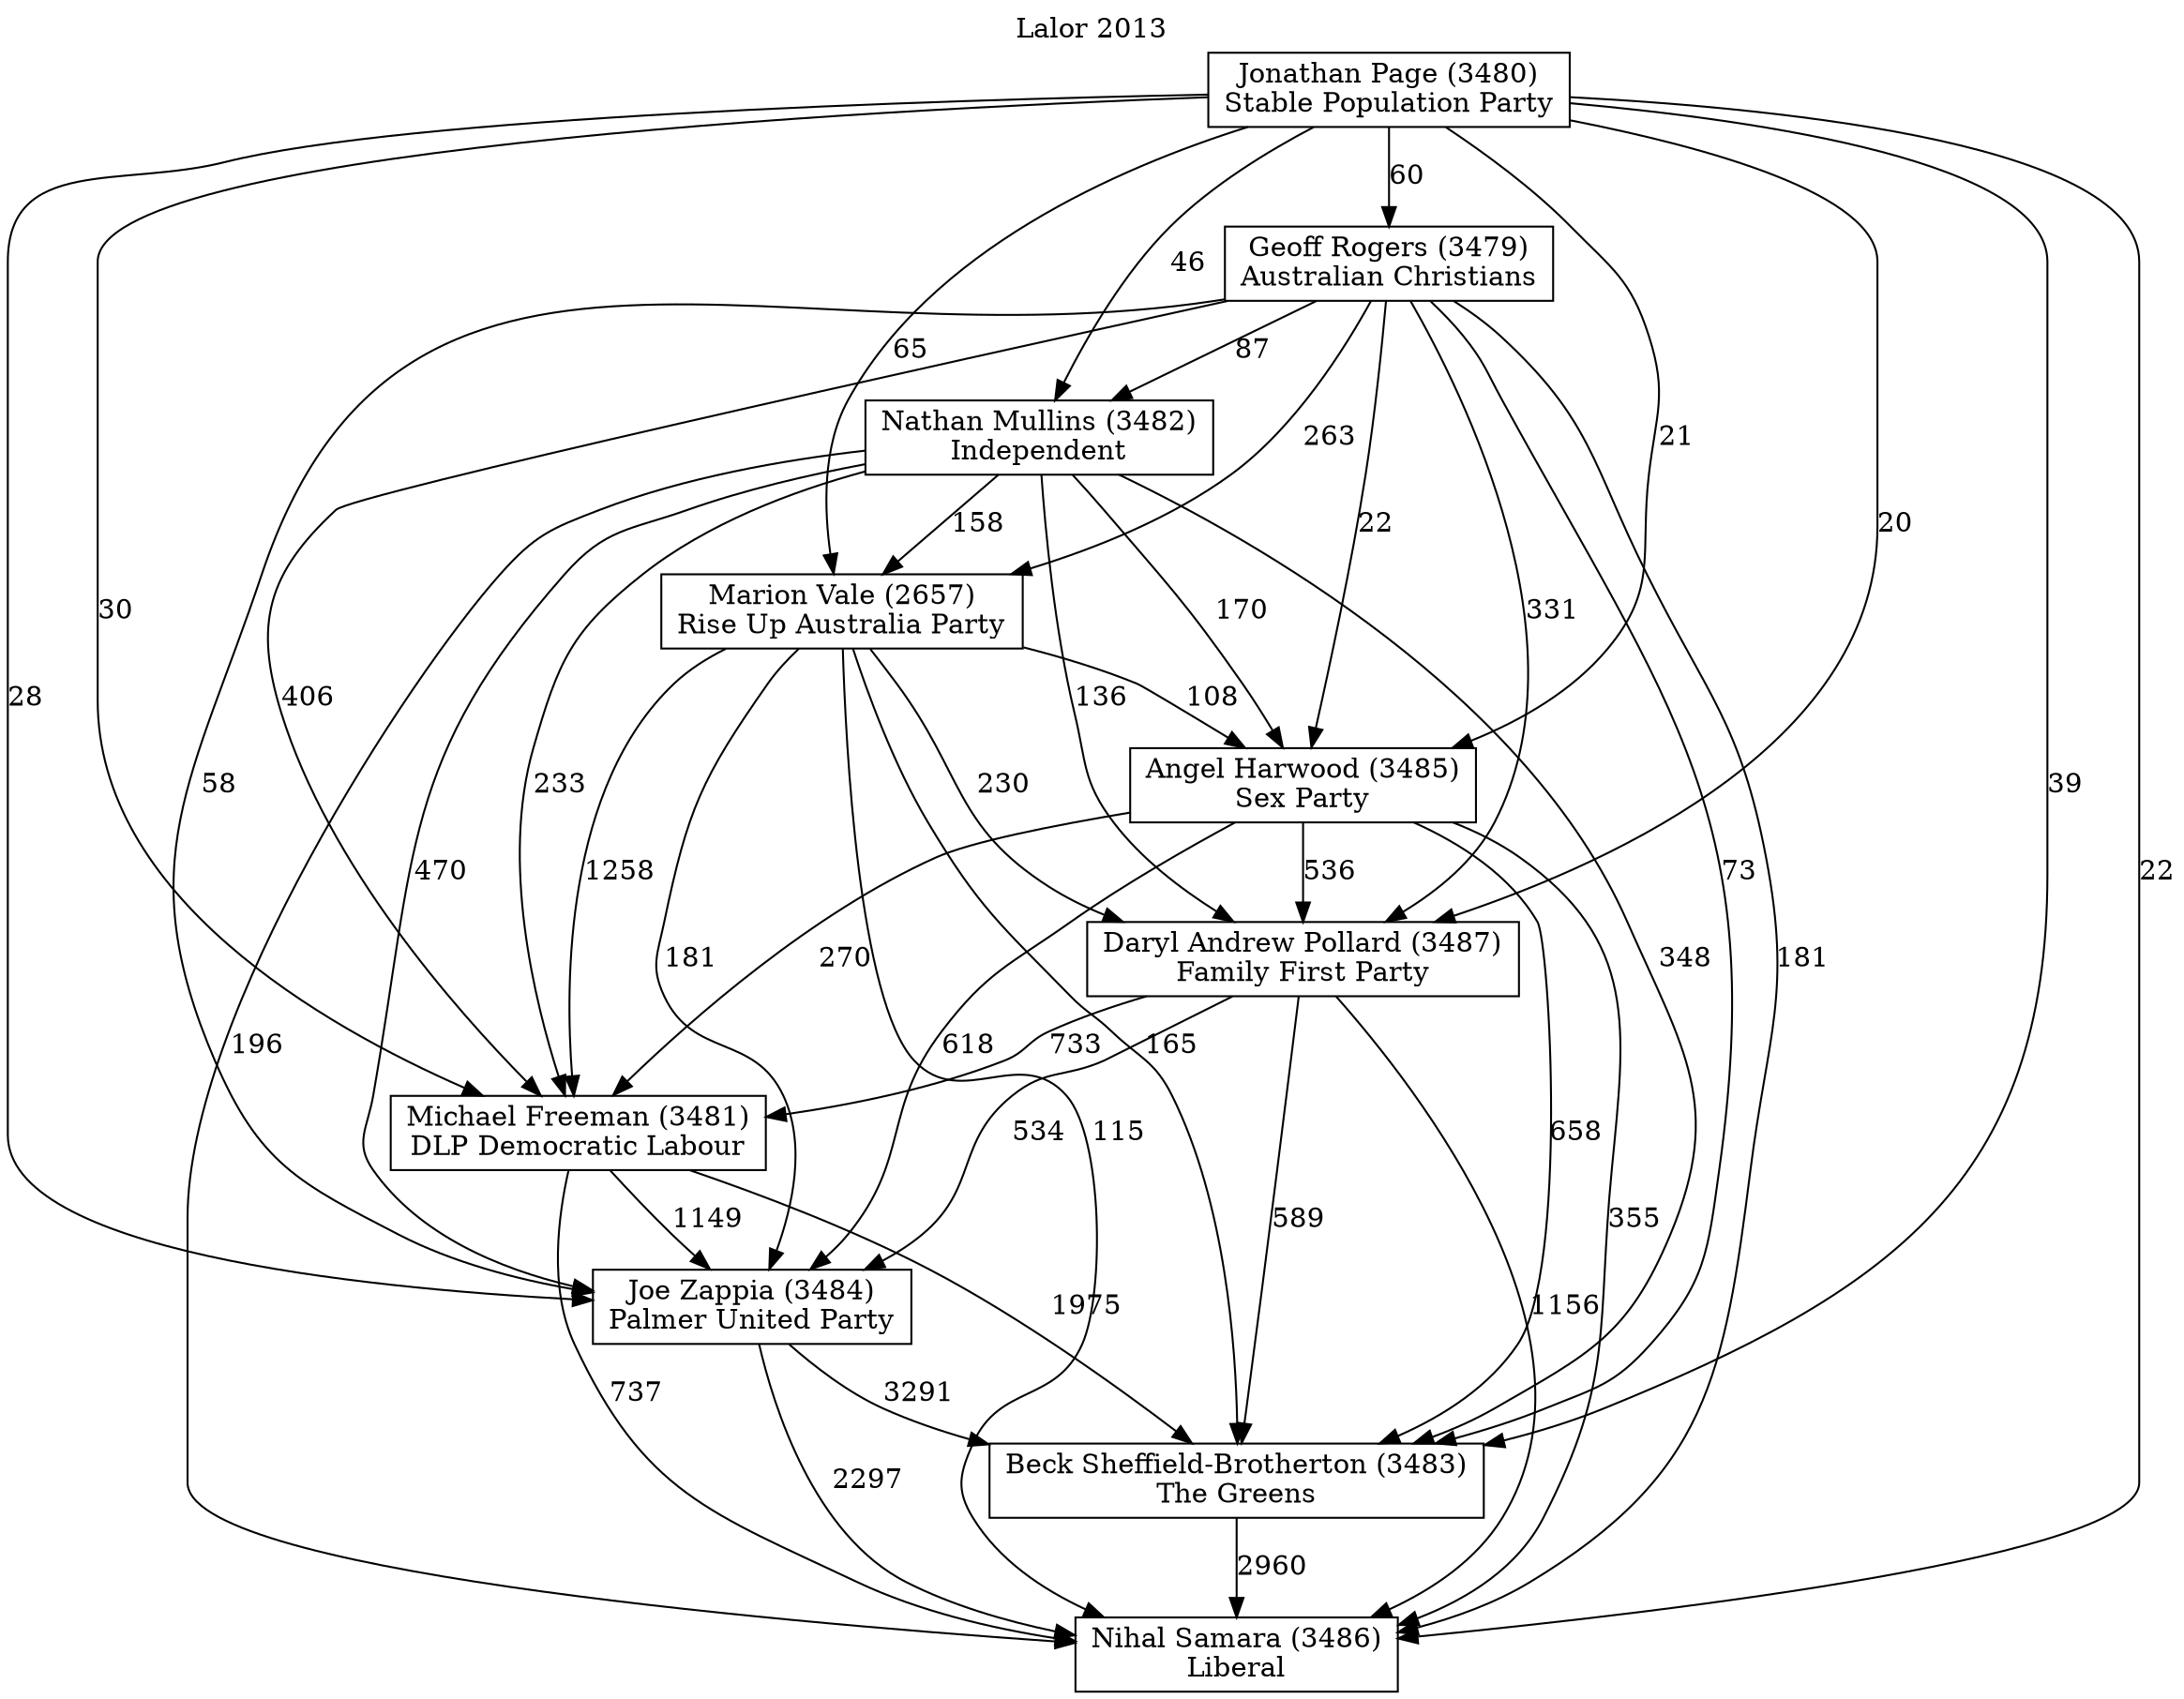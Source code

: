 // House preference flow
digraph "Nihal Samara (3486)_Lalor_2013" {
	graph [label="Lalor 2013" labelloc=t mclimit=2]
	node [shape=box]
	"Nihal Samara (3486)" [label="Nihal Samara (3486)
Liberal"]
	"Beck Sheffield-Brotherton (3483)" [label="Beck Sheffield-Brotherton (3483)
The Greens"]
	"Joe Zappia (3484)" [label="Joe Zappia (3484)
Palmer United Party"]
	"Michael Freeman (3481)" [label="Michael Freeman (3481)
DLP Democratic Labour"]
	"Daryl Andrew Pollard (3487)" [label="Daryl Andrew Pollard (3487)
Family First Party"]
	"Angel Harwood (3485)" [label="Angel Harwood (3485)
Sex Party"]
	"Marion Vale (2657)" [label="Marion Vale (2657)
Rise Up Australia Party"]
	"Nathan Mullins (3482)" [label="Nathan Mullins (3482)
Independent"]
	"Geoff Rogers (3479)" [label="Geoff Rogers (3479)
Australian Christians"]
	"Jonathan Page (3480)" [label="Jonathan Page (3480)
Stable Population Party"]
	"Beck Sheffield-Brotherton (3483)" -> "Nihal Samara (3486)" [label=2960]
	"Joe Zappia (3484)" -> "Beck Sheffield-Brotherton (3483)" [label=3291]
	"Michael Freeman (3481)" -> "Joe Zappia (3484)" [label=1149]
	"Daryl Andrew Pollard (3487)" -> "Michael Freeman (3481)" [label=733]
	"Angel Harwood (3485)" -> "Daryl Andrew Pollard (3487)" [label=536]
	"Marion Vale (2657)" -> "Angel Harwood (3485)" [label=108]
	"Nathan Mullins (3482)" -> "Marion Vale (2657)" [label=158]
	"Geoff Rogers (3479)" -> "Nathan Mullins (3482)" [label=87]
	"Jonathan Page (3480)" -> "Geoff Rogers (3479)" [label=60]
	"Joe Zappia (3484)" -> "Nihal Samara (3486)" [label=2297]
	"Michael Freeman (3481)" -> "Nihal Samara (3486)" [label=737]
	"Daryl Andrew Pollard (3487)" -> "Nihal Samara (3486)" [label=1156]
	"Angel Harwood (3485)" -> "Nihal Samara (3486)" [label=355]
	"Marion Vale (2657)" -> "Nihal Samara (3486)" [label=115]
	"Nathan Mullins (3482)" -> "Nihal Samara (3486)" [label=196]
	"Geoff Rogers (3479)" -> "Nihal Samara (3486)" [label=181]
	"Jonathan Page (3480)" -> "Nihal Samara (3486)" [label=22]
	"Jonathan Page (3480)" -> "Nathan Mullins (3482)" [label=46]
	"Geoff Rogers (3479)" -> "Marion Vale (2657)" [label=263]
	"Jonathan Page (3480)" -> "Marion Vale (2657)" [label=65]
	"Nathan Mullins (3482)" -> "Angel Harwood (3485)" [label=170]
	"Geoff Rogers (3479)" -> "Angel Harwood (3485)" [label=22]
	"Jonathan Page (3480)" -> "Angel Harwood (3485)" [label=21]
	"Marion Vale (2657)" -> "Daryl Andrew Pollard (3487)" [label=230]
	"Nathan Mullins (3482)" -> "Daryl Andrew Pollard (3487)" [label=136]
	"Geoff Rogers (3479)" -> "Daryl Andrew Pollard (3487)" [label=331]
	"Jonathan Page (3480)" -> "Daryl Andrew Pollard (3487)" [label=20]
	"Angel Harwood (3485)" -> "Michael Freeman (3481)" [label=270]
	"Marion Vale (2657)" -> "Michael Freeman (3481)" [label=1258]
	"Nathan Mullins (3482)" -> "Michael Freeman (3481)" [label=233]
	"Geoff Rogers (3479)" -> "Michael Freeman (3481)" [label=406]
	"Jonathan Page (3480)" -> "Michael Freeman (3481)" [label=30]
	"Daryl Andrew Pollard (3487)" -> "Joe Zappia (3484)" [label=534]
	"Angel Harwood (3485)" -> "Joe Zappia (3484)" [label=618]
	"Marion Vale (2657)" -> "Joe Zappia (3484)" [label=181]
	"Nathan Mullins (3482)" -> "Joe Zappia (3484)" [label=470]
	"Geoff Rogers (3479)" -> "Joe Zappia (3484)" [label=58]
	"Jonathan Page (3480)" -> "Joe Zappia (3484)" [label=28]
	"Michael Freeman (3481)" -> "Beck Sheffield-Brotherton (3483)" [label=1975]
	"Daryl Andrew Pollard (3487)" -> "Beck Sheffield-Brotherton (3483)" [label=589]
	"Angel Harwood (3485)" -> "Beck Sheffield-Brotherton (3483)" [label=658]
	"Marion Vale (2657)" -> "Beck Sheffield-Brotherton (3483)" [label=165]
	"Nathan Mullins (3482)" -> "Beck Sheffield-Brotherton (3483)" [label=348]
	"Geoff Rogers (3479)" -> "Beck Sheffield-Brotherton (3483)" [label=73]
	"Jonathan Page (3480)" -> "Beck Sheffield-Brotherton (3483)" [label=39]
}
